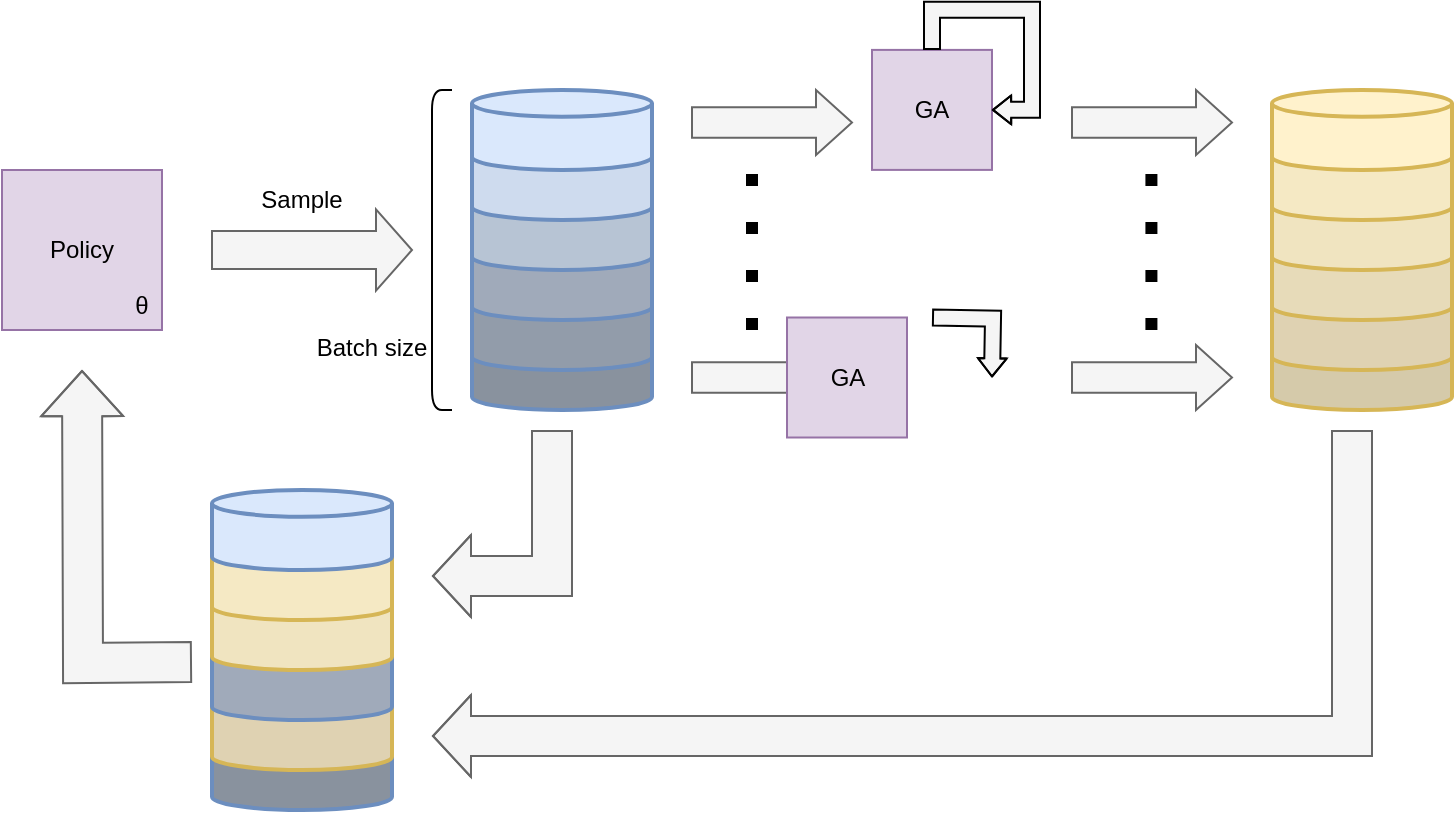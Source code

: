 <mxfile version="26.2.12">
  <diagram name="第 1 页" id="OqGGluNNmhG34aOTT-5K">
    <mxGraphModel dx="252" dy="165" grid="1" gridSize="10" guides="1" tooltips="1" connect="1" arrows="1" fold="1" page="1" pageScale="1" pageWidth="827" pageHeight="1169" math="0" shadow="0">
      <root>
        <mxCell id="0" />
        <mxCell id="1" parent="0" />
        <mxCell id="1k1rpAn-p33p8svTMho_-12" value="" style="verticalLabelPosition=bottom;verticalAlign=top;html=1;strokeWidth=1;shape=mxgraph.arrows2.arrow;dy=0.53;dx=18;notch=0;fillColor=#f5f5f5;strokeColor=#666666;fontColor=#333333;" vertex="1" parent="1">
          <mxGeometry x="410" y="160" width="80" height="32.5" as="geometry" />
        </mxCell>
        <mxCell id="1k1rpAn-p33p8svTMho_-15" value="" style="group" vertex="1" connectable="0" parent="1">
          <mxGeometry x="300" y="160" width="90" height="160" as="geometry" />
        </mxCell>
        <mxCell id="1k1rpAn-p33p8svTMho_-4" value="" style="strokeWidth=2;html=1;shape=mxgraph.flowchart.database;whiteSpace=wrap;fillColor=#89929E;strokeColor=#6c8ebf;" vertex="1" parent="1k1rpAn-p33p8svTMho_-15">
          <mxGeometry y="120" width="90" height="40" as="geometry" />
        </mxCell>
        <mxCell id="1k1rpAn-p33p8svTMho_-2" value="" style="strokeWidth=2;html=1;shape=mxgraph.flowchart.database;whiteSpace=wrap;fillColor=#929CAA;strokeColor=#6c8ebf;" vertex="1" parent="1k1rpAn-p33p8svTMho_-15">
          <mxGeometry y="100" width="90" height="40" as="geometry" />
        </mxCell>
        <mxCell id="1k1rpAn-p33p8svTMho_-5" value="" style="strokeWidth=2;html=1;shape=mxgraph.flowchart.database;whiteSpace=wrap;fillColor=#A0AABA;strokeColor=#6c8ebf;" vertex="1" parent="1k1rpAn-p33p8svTMho_-15">
          <mxGeometry y="75" width="90" height="40" as="geometry" />
        </mxCell>
        <mxCell id="1k1rpAn-p33p8svTMho_-9" value="" style="strokeWidth=2;html=1;shape=mxgraph.flowchart.database;whiteSpace=wrap;fillColor=#B7C4D4;strokeColor=#6c8ebf;" vertex="1" parent="1k1rpAn-p33p8svTMho_-15">
          <mxGeometry y="50" width="90" height="40" as="geometry" />
        </mxCell>
        <mxCell id="1k1rpAn-p33p8svTMho_-10" value="" style="strokeWidth=2;html=1;shape=mxgraph.flowchart.database;whiteSpace=wrap;fillColor=#CEDBEE;strokeColor=#6c8ebf;" vertex="1" parent="1k1rpAn-p33p8svTMho_-15">
          <mxGeometry y="25" width="90" height="40" as="geometry" />
        </mxCell>
        <mxCell id="1k1rpAn-p33p8svTMho_-11" value="" style="strokeWidth=2;html=1;shape=mxgraph.flowchart.database;whiteSpace=wrap;fillColor=#dae8fc;strokeColor=#6c8ebf;" vertex="1" parent="1k1rpAn-p33p8svTMho_-15">
          <mxGeometry width="90" height="40" as="geometry" />
        </mxCell>
        <mxCell id="1k1rpAn-p33p8svTMho_-16" value="" style="verticalLabelPosition=bottom;verticalAlign=top;html=1;strokeWidth=1;shape=mxgraph.arrows2.arrow;dy=0.53;dx=18;notch=0;fillColor=#f5f5f5;strokeColor=#666666;fontColor=#333333;" vertex="1" parent="1">
          <mxGeometry x="410" y="287.5" width="80" height="32.5" as="geometry" />
        </mxCell>
        <mxCell id="1k1rpAn-p33p8svTMho_-18" value="GA" style="rounded=0;whiteSpace=wrap;html=1;fillColor=#e1d5e7;strokeColor=#9673a6;" vertex="1" parent="1">
          <mxGeometry x="457.5" y="273.75" width="60" height="60" as="geometry" />
        </mxCell>
        <mxCell id="1k1rpAn-p33p8svTMho_-35" style="edgeStyle=orthogonalEdgeStyle;rounded=0;orthogonalLoop=1;jettySize=auto;html=1;exitX=0.5;exitY=0;exitDx=0;exitDy=0;entryX=1;entryY=0.5;entryDx=0;entryDy=0;strokeWidth=1;endArrow=openThin;endFill=0;fillColor=#f5f5f5;strokeColor=light-dark(#000000, #555555);shape=flexArrow;endWidth=5.333;endSize=2.692;startSize=2;width=8;" edge="1" parent="1">
          <mxGeometry relative="1" as="geometry">
            <mxPoint x="530" y="273.75" as="sourcePoint" />
            <mxPoint x="560.0" y="303.75" as="targetPoint" />
          </mxGeometry>
        </mxCell>
        <mxCell id="1k1rpAn-p33p8svTMho_-37" value="" style="endArrow=none;dashed=1;html=1;dashPattern=1 3;strokeWidth=6;rounded=0;" edge="1" parent="1">
          <mxGeometry width="50" height="50" relative="1" as="geometry">
            <mxPoint x="440" y="280" as="sourcePoint" />
            <mxPoint x="440" y="200" as="targetPoint" />
          </mxGeometry>
        </mxCell>
        <mxCell id="1k1rpAn-p33p8svTMho_-44" value="" style="group" vertex="1" connectable="0" parent="1">
          <mxGeometry x="65" y="200" width="80" height="80" as="geometry" />
        </mxCell>
        <mxCell id="1k1rpAn-p33p8svTMho_-1" value="Policy" style="rounded=0;whiteSpace=wrap;html=1;fillColor=#e1d5e7;strokeColor=#9673a6;direction=south;" vertex="1" parent="1k1rpAn-p33p8svTMho_-44">
          <mxGeometry width="80" height="80" as="geometry" />
        </mxCell>
        <mxCell id="1k1rpAn-p33p8svTMho_-8" value="θ" style="text;html=1;align=center;verticalAlign=middle;whiteSpace=wrap;rounded=0;" vertex="1" parent="1k1rpAn-p33p8svTMho_-44">
          <mxGeometry x="60" y="55" width="20" height="25" as="geometry" />
        </mxCell>
        <mxCell id="1k1rpAn-p33p8svTMho_-47" value="GA" style="rounded=0;whiteSpace=wrap;html=1;fillColor=#e1d5e7;strokeColor=#9673a6;" vertex="1" parent="1">
          <mxGeometry x="500" y="139.95" width="60" height="60" as="geometry" />
        </mxCell>
        <mxCell id="1k1rpAn-p33p8svTMho_-48" style="edgeStyle=orthogonalEdgeStyle;rounded=0;orthogonalLoop=1;jettySize=auto;html=1;exitX=0.5;exitY=0;exitDx=0;exitDy=0;entryX=1;entryY=0.5;entryDx=0;entryDy=0;strokeWidth=1;endArrow=openThin;endFill=0;fillColor=#f5f5f5;strokeColor=light-dark(#000000, #555555);shape=flexArrow;endWidth=5.333;endSize=2.692;startSize=2;width=8;" edge="1" source="1k1rpAn-p33p8svTMho_-47" target="1k1rpAn-p33p8svTMho_-47" parent="1">
          <mxGeometry relative="1" as="geometry">
            <mxPoint x="540" y="22.2" as="sourcePoint" />
            <mxPoint x="570" y="52.2" as="targetPoint" />
          </mxGeometry>
        </mxCell>
        <mxCell id="1k1rpAn-p33p8svTMho_-49" value="" style="verticalLabelPosition=bottom;verticalAlign=top;html=1;strokeWidth=1;shape=mxgraph.arrows2.arrow;dy=0.53;dx=18;notch=0;fillColor=#f5f5f5;strokeColor=#666666;fontColor=#333333;" vertex="1" parent="1">
          <mxGeometry x="600" y="160" width="80" height="32.5" as="geometry" />
        </mxCell>
        <mxCell id="1k1rpAn-p33p8svTMho_-50" value="" style="verticalLabelPosition=bottom;verticalAlign=top;html=1;strokeWidth=1;shape=mxgraph.arrows2.arrow;dy=0.53;dx=18;notch=0;fillColor=#f5f5f5;strokeColor=#666666;fontColor=#333333;" vertex="1" parent="1">
          <mxGeometry x="600" y="287.5" width="80" height="32.5" as="geometry" />
        </mxCell>
        <mxCell id="1k1rpAn-p33p8svTMho_-51" value="" style="endArrow=none;dashed=1;html=1;dashPattern=1 3;strokeWidth=6;rounded=0;" edge="1" parent="1">
          <mxGeometry width="50" height="50" relative="1" as="geometry">
            <mxPoint x="639.71" y="280" as="sourcePoint" />
            <mxPoint x="639.71" y="200" as="targetPoint" />
          </mxGeometry>
        </mxCell>
        <mxCell id="1k1rpAn-p33p8svTMho_-77" value="" style="group" vertex="1" connectable="0" parent="1">
          <mxGeometry x="700" y="160" width="90" height="160" as="geometry" />
        </mxCell>
        <mxCell id="1k1rpAn-p33p8svTMho_-53" value="" style="strokeWidth=2;html=1;shape=mxgraph.flowchart.database;whiteSpace=wrap;fillColor=#D5CAAA;strokeColor=#d6b656;" vertex="1" parent="1k1rpAn-p33p8svTMho_-77">
          <mxGeometry y="120" width="90" height="40" as="geometry" />
        </mxCell>
        <mxCell id="1k1rpAn-p33p8svTMho_-54" value="" style="strokeWidth=2;html=1;shape=mxgraph.flowchart.database;whiteSpace=wrap;fillColor=#DFD2B2;strokeColor=#d6b656;" vertex="1" parent="1k1rpAn-p33p8svTMho_-77">
          <mxGeometry y="100" width="90" height="40" as="geometry" />
        </mxCell>
        <mxCell id="1k1rpAn-p33p8svTMho_-55" value="" style="strokeWidth=2;html=1;shape=mxgraph.flowchart.database;whiteSpace=wrap;fillColor=#E7DBB9;strokeColor=#d6b656;" vertex="1" parent="1k1rpAn-p33p8svTMho_-77">
          <mxGeometry y="75" width="90" height="40" as="geometry" />
        </mxCell>
        <mxCell id="1k1rpAn-p33p8svTMho_-56" value="" style="strokeWidth=2;html=1;shape=mxgraph.flowchart.database;whiteSpace=wrap;fillColor=#F0E4C0;strokeColor=#d6b656;" vertex="1" parent="1k1rpAn-p33p8svTMho_-77">
          <mxGeometry y="50" width="90" height="40" as="geometry" />
        </mxCell>
        <mxCell id="1k1rpAn-p33p8svTMho_-57" value="" style="strokeWidth=2;html=1;shape=mxgraph.flowchart.database;whiteSpace=wrap;fillColor=#F5E9C4;strokeColor=#d6b656;" vertex="1" parent="1k1rpAn-p33p8svTMho_-77">
          <mxGeometry y="25" width="90" height="40" as="geometry" />
        </mxCell>
        <mxCell id="1k1rpAn-p33p8svTMho_-58" value="" style="strokeWidth=2;html=1;shape=mxgraph.flowchart.database;whiteSpace=wrap;fillColor=#fff2cc;strokeColor=#d6b656;" vertex="1" parent="1k1rpAn-p33p8svTMho_-77">
          <mxGeometry width="90" height="40" as="geometry" />
        </mxCell>
        <mxCell id="1k1rpAn-p33p8svTMho_-85" value="" style="group" vertex="1" connectable="0" parent="1">
          <mxGeometry x="170" y="360" width="90" height="160" as="geometry" />
        </mxCell>
        <mxCell id="1k1rpAn-p33p8svTMho_-71" value="" style="strokeWidth=2;html=1;shape=mxgraph.flowchart.database;whiteSpace=wrap;fillColor=#89929E;strokeColor=#6c8ebf;" vertex="1" parent="1k1rpAn-p33p8svTMho_-85">
          <mxGeometry y="120" width="90" height="40" as="geometry" />
        </mxCell>
        <mxCell id="1k1rpAn-p33p8svTMho_-80" value="" style="strokeWidth=2;html=1;shape=mxgraph.flowchart.database;whiteSpace=wrap;fillColor=#DFD2B2;strokeColor=#d6b656;" vertex="1" parent="1k1rpAn-p33p8svTMho_-85">
          <mxGeometry y="100" width="90" height="40" as="geometry" />
        </mxCell>
        <mxCell id="1k1rpAn-p33p8svTMho_-73" value="" style="strokeWidth=2;html=1;shape=mxgraph.flowchart.database;whiteSpace=wrap;fillColor=#A0AABA;strokeColor=#6c8ebf;" vertex="1" parent="1k1rpAn-p33p8svTMho_-85">
          <mxGeometry y="75" width="90" height="40" as="geometry" />
        </mxCell>
        <mxCell id="1k1rpAn-p33p8svTMho_-82" value="" style="strokeWidth=2;html=1;shape=mxgraph.flowchart.database;whiteSpace=wrap;fillColor=#F0E4C0;strokeColor=#d6b656;" vertex="1" parent="1k1rpAn-p33p8svTMho_-85">
          <mxGeometry y="50" width="90" height="40" as="geometry" />
        </mxCell>
        <mxCell id="1k1rpAn-p33p8svTMho_-83" value="" style="strokeWidth=2;html=1;shape=mxgraph.flowchart.database;whiteSpace=wrap;fillColor=#F5E9C4;strokeColor=#d6b656;" vertex="1" parent="1k1rpAn-p33p8svTMho_-85">
          <mxGeometry y="25" width="90" height="40" as="geometry" />
        </mxCell>
        <mxCell id="1k1rpAn-p33p8svTMho_-76" value="" style="strokeWidth=2;html=1;shape=mxgraph.flowchart.database;whiteSpace=wrap;fillColor=#dae8fc;strokeColor=#6c8ebf;" vertex="1" parent="1k1rpAn-p33p8svTMho_-85">
          <mxGeometry width="90" height="40" as="geometry" />
        </mxCell>
        <mxCell id="1k1rpAn-p33p8svTMho_-87" style="edgeStyle=orthogonalEdgeStyle;rounded=0;orthogonalLoop=1;jettySize=auto;html=1;shape=flexArrow;strokeWidth=1;width=20;endSize=7.2;fillColor=#f5f5f5;strokeColor=#666666;" edge="1" parent="1">
          <mxGeometry relative="1" as="geometry">
            <mxPoint x="160" y="446" as="sourcePoint" />
            <mxPoint x="105" y="300" as="targetPoint" />
          </mxGeometry>
        </mxCell>
        <mxCell id="1k1rpAn-p33p8svTMho_-90" style="edgeStyle=orthogonalEdgeStyle;rounded=0;orthogonalLoop=1;jettySize=auto;html=1;shape=flexArrow;strokeWidth=1;width=20;fillColor=#f5f5f5;strokeColor=#666666;" edge="1" parent="1">
          <mxGeometry relative="1" as="geometry">
            <mxPoint x="740" y="330" as="sourcePoint" />
            <mxPoint x="280" y="483" as="targetPoint" />
            <Array as="points">
              <mxPoint x="740" y="483" />
            </Array>
          </mxGeometry>
        </mxCell>
        <mxCell id="1k1rpAn-p33p8svTMho_-94" value="" style="verticalLabelPosition=bottom;verticalAlign=top;html=1;strokeWidth=1;shape=mxgraph.arrows2.arrow;dy=0.53;dx=18;notch=0;fillColor=#f5f5f5;strokeColor=#666666;fontColor=#333333;" vertex="1" parent="1">
          <mxGeometry x="170" y="219.68" width="100" height="40.63" as="geometry" />
        </mxCell>
        <mxCell id="1k1rpAn-p33p8svTMho_-98" style="edgeStyle=orthogonalEdgeStyle;rounded=0;orthogonalLoop=1;jettySize=auto;html=1;shape=flexArrow;strokeWidth=1;width=20;fillColor=#f5f5f5;strokeColor=#666666;" edge="1" parent="1">
          <mxGeometry relative="1" as="geometry">
            <mxPoint x="340" y="330" as="sourcePoint" />
            <mxPoint x="280" y="403" as="targetPoint" />
            <Array as="points">
              <mxPoint x="340" y="390" />
              <mxPoint x="340" y="403" />
            </Array>
          </mxGeometry>
        </mxCell>
        <mxCell id="1k1rpAn-p33p8svTMho_-99" value="Sample" style="text;html=1;align=center;verticalAlign=middle;whiteSpace=wrap;rounded=0;" vertex="1" parent="1">
          <mxGeometry x="185" y="200" width="60" height="30" as="geometry" />
        </mxCell>
        <mxCell id="1k1rpAn-p33p8svTMho_-100" value="" style="shape=curlyBracket;whiteSpace=wrap;html=1;rounded=1;labelPosition=left;verticalLabelPosition=middle;align=right;verticalAlign=middle;size=0;" vertex="1" parent="1">
          <mxGeometry x="280" y="160" width="10" height="160" as="geometry" />
        </mxCell>
        <mxCell id="1k1rpAn-p33p8svTMho_-101" value="Batch size" style="text;html=1;align=center;verticalAlign=middle;whiteSpace=wrap;rounded=0;" vertex="1" parent="1">
          <mxGeometry x="220" y="273.75" width="60" height="30" as="geometry" />
        </mxCell>
      </root>
    </mxGraphModel>
  </diagram>
</mxfile>
